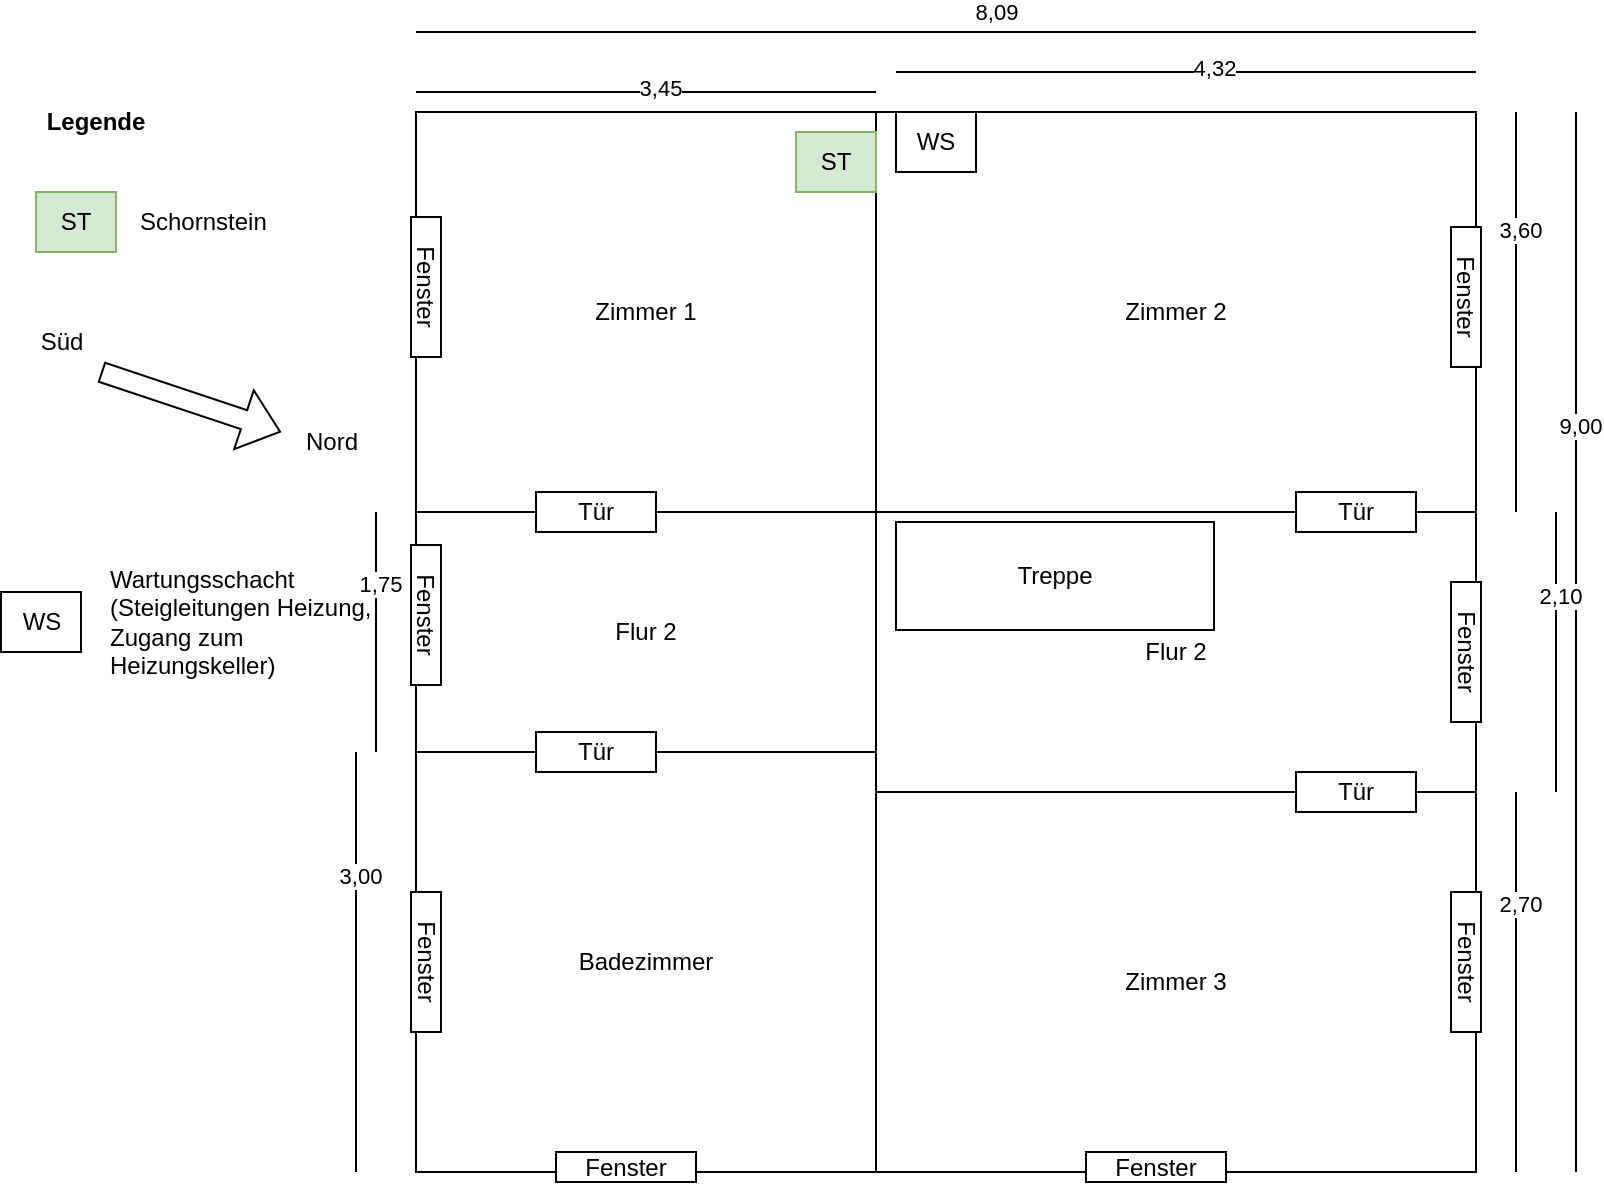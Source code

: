 <mxfile version="24.7.12">
  <diagram name="Seite-1" id="WLgMcWyRM6gNK8wQujN2">
    <mxGraphModel dx="1627" dy="1018" grid="1" gridSize="10" guides="1" tooltips="1" connect="1" arrows="1" fold="1" page="1" pageScale="1" pageWidth="827" pageHeight="1169" math="0" shadow="0">
      <root>
        <mxCell id="0" />
        <mxCell id="1" parent="0" />
        <mxCell id="peVB4DowgYNqrg0Xzfgz-1" value="" style="whiteSpace=wrap;html=1;aspect=fixed;fillColor=none;strokeColor=#d79b00;verticalAlign=middle;align=left;" parent="1" vertex="1">
          <mxGeometry x="230" y="80" width="530" height="530" as="geometry" />
        </mxCell>
        <mxCell id="peVB4DowgYNqrg0Xzfgz-2" value="Flur 2" style="rounded=0;whiteSpace=wrap;html=1;" parent="1" vertex="1">
          <mxGeometry x="460" y="280" width="300" height="140" as="geometry" />
        </mxCell>
        <mxCell id="peVB4DowgYNqrg0Xzfgz-3" value="Zimmer 3" style="rounded=0;whiteSpace=wrap;html=1;" parent="1" vertex="1">
          <mxGeometry x="460" y="420" width="300" height="190" as="geometry" />
        </mxCell>
        <mxCell id="peVB4DowgYNqrg0Xzfgz-5" value="Treppe" style="rounded=0;whiteSpace=wrap;html=1;" parent="1" vertex="1">
          <mxGeometry x="470" y="285" width="159" height="54" as="geometry" />
        </mxCell>
        <mxCell id="peVB4DowgYNqrg0Xzfgz-6" value="Flur 2" style="rounded=0;whiteSpace=wrap;html=1;" parent="1" vertex="1">
          <mxGeometry x="230" y="280" width="230" height="120" as="geometry" />
        </mxCell>
        <mxCell id="peVB4DowgYNqrg0Xzfgz-7" value="Badezimmer" style="rounded=0;whiteSpace=wrap;html=1;" parent="1" vertex="1">
          <mxGeometry x="230" y="400" width="230" height="210" as="geometry" />
        </mxCell>
        <mxCell id="peVB4DowgYNqrg0Xzfgz-8" value="Zimmer 1" style="rounded=0;whiteSpace=wrap;html=1;" parent="1" vertex="1">
          <mxGeometry x="230" y="80" width="230" height="200" as="geometry" />
        </mxCell>
        <mxCell id="peVB4DowgYNqrg0Xzfgz-9" value="Zimmer 2" style="rounded=0;whiteSpace=wrap;html=1;" parent="1" vertex="1">
          <mxGeometry x="460" y="80" width="300" height="200" as="geometry" />
        </mxCell>
        <mxCell id="peVB4DowgYNqrg0Xzfgz-10" value="" style="endArrow=none;html=1;rounded=0;" parent="1" edge="1">
          <mxGeometry width="50" height="50" relative="1" as="geometry">
            <mxPoint x="460" y="70" as="sourcePoint" />
            <mxPoint x="230" y="70" as="targetPoint" />
          </mxGeometry>
        </mxCell>
        <mxCell id="peVB4DowgYNqrg0Xzfgz-11" value="3,45" style="edgeLabel;html=1;align=center;verticalAlign=middle;resizable=0;points=[];" parent="peVB4DowgYNqrg0Xzfgz-10" vertex="1" connectable="0">
          <mxGeometry x="-0.061" y="-2" relative="1" as="geometry">
            <mxPoint as="offset" />
          </mxGeometry>
        </mxCell>
        <mxCell id="peVB4DowgYNqrg0Xzfgz-12" value="" style="endArrow=none;html=1;rounded=0;" parent="1" edge="1">
          <mxGeometry width="50" height="50" relative="1" as="geometry">
            <mxPoint x="760" y="60" as="sourcePoint" />
            <mxPoint x="470" y="60" as="targetPoint" />
          </mxGeometry>
        </mxCell>
        <mxCell id="peVB4DowgYNqrg0Xzfgz-13" value="3" style="edgeLabel;html=1;align=center;verticalAlign=middle;resizable=0;points=[];" parent="peVB4DowgYNqrg0Xzfgz-12" vertex="1" connectable="0">
          <mxGeometry x="-0.069" y="-2" relative="1" as="geometry">
            <mxPoint as="offset" />
          </mxGeometry>
        </mxCell>
        <mxCell id="peVB4DowgYNqrg0Xzfgz-14" value="4,32" style="edgeLabel;html=1;align=center;verticalAlign=middle;resizable=0;points=[];" parent="peVB4DowgYNqrg0Xzfgz-12" vertex="1" connectable="0">
          <mxGeometry x="-0.097" y="-2" relative="1" as="geometry">
            <mxPoint as="offset" />
          </mxGeometry>
        </mxCell>
        <mxCell id="peVB4DowgYNqrg0Xzfgz-15" value="" style="endArrow=none;html=1;rounded=0;" parent="1" edge="1">
          <mxGeometry width="50" height="50" relative="1" as="geometry">
            <mxPoint x="760" y="40" as="sourcePoint" />
            <mxPoint x="230" y="40" as="targetPoint" />
          </mxGeometry>
        </mxCell>
        <mxCell id="peVB4DowgYNqrg0Xzfgz-16" value="&lt;div&gt;8,09&lt;/div&gt;" style="edgeLabel;html=1;align=center;verticalAlign=middle;resizable=0;points=[];" parent="peVB4DowgYNqrg0Xzfgz-15" vertex="1" connectable="0">
          <mxGeometry x="-0.185" y="2" relative="1" as="geometry">
            <mxPoint x="-24" y="-12" as="offset" />
          </mxGeometry>
        </mxCell>
        <mxCell id="peVB4DowgYNqrg0Xzfgz-17" value="ST" style="rounded=0;whiteSpace=wrap;html=1;fillColor=#d5e8d4;strokeColor=#82b366;" parent="1" vertex="1">
          <mxGeometry x="420" y="90" width="40" height="30" as="geometry" />
        </mxCell>
        <mxCell id="peVB4DowgYNqrg0Xzfgz-18" value="ST" style="rounded=0;whiteSpace=wrap;html=1;fillColor=#d5e8d4;strokeColor=#82b366;" parent="1" vertex="1">
          <mxGeometry x="40" y="120" width="40" height="30" as="geometry" />
        </mxCell>
        <mxCell id="peVB4DowgYNqrg0Xzfgz-19" value="Schornstein " style="text;html=1;align=left;verticalAlign=middle;whiteSpace=wrap;rounded=0;" parent="1" vertex="1">
          <mxGeometry x="90" y="120" width="60" height="30" as="geometry" />
        </mxCell>
        <mxCell id="peVB4DowgYNqrg0Xzfgz-20" value="Legende" style="text;html=1;align=center;verticalAlign=middle;whiteSpace=wrap;rounded=0;fontStyle=1" parent="1" vertex="1">
          <mxGeometry x="40" y="70" width="60" height="30" as="geometry" />
        </mxCell>
        <mxCell id="BfFW0c4Qb9V58yHOBqm7-1" value="" style="endArrow=none;html=1;rounded=0;" edge="1" parent="1">
          <mxGeometry width="50" height="50" relative="1" as="geometry">
            <mxPoint x="780" y="280" as="sourcePoint" />
            <mxPoint x="780" y="80" as="targetPoint" />
          </mxGeometry>
        </mxCell>
        <mxCell id="BfFW0c4Qb9V58yHOBqm7-2" value="3,60" style="edgeLabel;html=1;align=center;verticalAlign=middle;resizable=0;points=[];" vertex="1" connectable="0" parent="BfFW0c4Qb9V58yHOBqm7-1">
          <mxGeometry x="0.41" y="-2" relative="1" as="geometry">
            <mxPoint as="offset" />
          </mxGeometry>
        </mxCell>
        <mxCell id="BfFW0c4Qb9V58yHOBqm7-3" value="" style="endArrow=none;html=1;rounded=0;" edge="1" parent="1">
          <mxGeometry width="50" height="50" relative="1" as="geometry">
            <mxPoint x="810" y="610" as="sourcePoint" />
            <mxPoint x="810" y="80" as="targetPoint" />
          </mxGeometry>
        </mxCell>
        <mxCell id="BfFW0c4Qb9V58yHOBqm7-4" value="9,00" style="edgeLabel;html=1;align=center;verticalAlign=middle;resizable=0;points=[];" vertex="1" connectable="0" parent="BfFW0c4Qb9V58yHOBqm7-3">
          <mxGeometry x="0.41" y="-2" relative="1" as="geometry">
            <mxPoint as="offset" />
          </mxGeometry>
        </mxCell>
        <mxCell id="BfFW0c4Qb9V58yHOBqm7-5" value="" style="endArrow=none;html=1;rounded=0;" edge="1" parent="1">
          <mxGeometry width="50" height="50" relative="1" as="geometry">
            <mxPoint x="780" y="610" as="sourcePoint" />
            <mxPoint x="780" y="420" as="targetPoint" />
          </mxGeometry>
        </mxCell>
        <mxCell id="BfFW0c4Qb9V58yHOBqm7-6" value="2,70" style="edgeLabel;html=1;align=center;verticalAlign=middle;resizable=0;points=[];" vertex="1" connectable="0" parent="BfFW0c4Qb9V58yHOBqm7-5">
          <mxGeometry x="0.41" y="-2" relative="1" as="geometry">
            <mxPoint as="offset" />
          </mxGeometry>
        </mxCell>
        <mxCell id="BfFW0c4Qb9V58yHOBqm7-7" value="" style="endArrow=none;html=1;rounded=0;" edge="1" parent="1">
          <mxGeometry width="50" height="50" relative="1" as="geometry">
            <mxPoint x="800" y="420" as="sourcePoint" />
            <mxPoint x="800" y="280" as="targetPoint" />
          </mxGeometry>
        </mxCell>
        <mxCell id="BfFW0c4Qb9V58yHOBqm7-8" value="2,10" style="edgeLabel;html=1;align=center;verticalAlign=middle;resizable=0;points=[];" vertex="1" connectable="0" parent="BfFW0c4Qb9V58yHOBqm7-7">
          <mxGeometry x="0.41" y="-2" relative="1" as="geometry">
            <mxPoint as="offset" />
          </mxGeometry>
        </mxCell>
        <mxCell id="BfFW0c4Qb9V58yHOBqm7-9" value="" style="endArrow=none;html=1;rounded=0;" edge="1" parent="1">
          <mxGeometry width="50" height="50" relative="1" as="geometry">
            <mxPoint x="200" y="610" as="sourcePoint" />
            <mxPoint x="200" y="400" as="targetPoint" />
          </mxGeometry>
        </mxCell>
        <mxCell id="BfFW0c4Qb9V58yHOBqm7-10" value="3,00" style="edgeLabel;html=1;align=center;verticalAlign=middle;resizable=0;points=[];" vertex="1" connectable="0" parent="BfFW0c4Qb9V58yHOBqm7-9">
          <mxGeometry x="0.41" y="-2" relative="1" as="geometry">
            <mxPoint as="offset" />
          </mxGeometry>
        </mxCell>
        <mxCell id="BfFW0c4Qb9V58yHOBqm7-11" value="" style="endArrow=none;html=1;rounded=0;" edge="1" parent="1">
          <mxGeometry width="50" height="50" relative="1" as="geometry">
            <mxPoint x="210" y="400" as="sourcePoint" />
            <mxPoint x="210" y="280" as="targetPoint" />
          </mxGeometry>
        </mxCell>
        <mxCell id="BfFW0c4Qb9V58yHOBqm7-12" value="&lt;div&gt;1,75&lt;/div&gt;" style="edgeLabel;html=1;align=center;verticalAlign=middle;resizable=0;points=[];" vertex="1" connectable="0" parent="BfFW0c4Qb9V58yHOBqm7-11">
          <mxGeometry x="0.41" y="-2" relative="1" as="geometry">
            <mxPoint as="offset" />
          </mxGeometry>
        </mxCell>
        <mxCell id="BfFW0c4Qb9V58yHOBqm7-14" value="WS" style="rounded=0;whiteSpace=wrap;html=1;" vertex="1" parent="1">
          <mxGeometry x="470" y="80" width="40" height="30" as="geometry" />
        </mxCell>
        <mxCell id="BfFW0c4Qb9V58yHOBqm7-15" value="" style="shape=flexArrow;endArrow=classic;html=1;rounded=0;" edge="1" parent="1">
          <mxGeometry width="50" height="50" relative="1" as="geometry">
            <mxPoint x="72.5" y="210" as="sourcePoint" />
            <mxPoint x="162.5" y="240" as="targetPoint" />
          </mxGeometry>
        </mxCell>
        <mxCell id="BfFW0c4Qb9V58yHOBqm7-16" value="Süd" style="text;html=1;align=center;verticalAlign=middle;whiteSpace=wrap;rounded=0;" vertex="1" parent="1">
          <mxGeometry x="22.5" y="180" width="60" height="30" as="geometry" />
        </mxCell>
        <mxCell id="BfFW0c4Qb9V58yHOBqm7-17" value="Nord" style="text;html=1;align=center;verticalAlign=middle;whiteSpace=wrap;rounded=0;" vertex="1" parent="1">
          <mxGeometry x="157.5" y="230" width="60" height="30" as="geometry" />
        </mxCell>
        <mxCell id="BfFW0c4Qb9V58yHOBqm7-18" value="Fenster" style="rounded=0;whiteSpace=wrap;html=1;rotation=90;" vertex="1" parent="1">
          <mxGeometry x="720" y="165" width="70" height="15" as="geometry" />
        </mxCell>
        <mxCell id="BfFW0c4Qb9V58yHOBqm7-19" value="Fenster" style="rounded=0;whiteSpace=wrap;html=1;rotation=90;" vertex="1" parent="1">
          <mxGeometry x="720" y="497.5" width="70" height="15" as="geometry" />
        </mxCell>
        <mxCell id="BfFW0c4Qb9V58yHOBqm7-20" value="Fenster" style="rounded=0;whiteSpace=wrap;html=1;rotation=90;" vertex="1" parent="1">
          <mxGeometry x="200" y="160" width="70" height="15" as="geometry" />
        </mxCell>
        <mxCell id="BfFW0c4Qb9V58yHOBqm7-21" value="Fenster" style="rounded=0;whiteSpace=wrap;html=1;rotation=90;" vertex="1" parent="1">
          <mxGeometry x="200" y="497.5" width="70" height="15" as="geometry" />
        </mxCell>
        <mxCell id="BfFW0c4Qb9V58yHOBqm7-22" value="Fenster" style="rounded=0;whiteSpace=wrap;html=1;" vertex="1" parent="1">
          <mxGeometry x="565" y="600" width="70" height="15" as="geometry" />
        </mxCell>
        <mxCell id="BfFW0c4Qb9V58yHOBqm7-23" value="Fenster" style="rounded=0;whiteSpace=wrap;html=1;" vertex="1" parent="1">
          <mxGeometry x="300" y="600" width="70" height="15" as="geometry" />
        </mxCell>
        <mxCell id="BfFW0c4Qb9V58yHOBqm7-25" value="Tür" style="rounded=0;whiteSpace=wrap;html=1;" vertex="1" parent="1">
          <mxGeometry x="290" y="270" width="60" height="20" as="geometry" />
        </mxCell>
        <mxCell id="BfFW0c4Qb9V58yHOBqm7-26" value="Tür" style="rounded=0;whiteSpace=wrap;html=1;" vertex="1" parent="1">
          <mxGeometry x="290" y="390" width="60" height="20" as="geometry" />
        </mxCell>
        <mxCell id="BfFW0c4Qb9V58yHOBqm7-27" value="Tür" style="rounded=0;whiteSpace=wrap;html=1;" vertex="1" parent="1">
          <mxGeometry x="670" y="410" width="60" height="20" as="geometry" />
        </mxCell>
        <mxCell id="BfFW0c4Qb9V58yHOBqm7-28" value="Tür" style="rounded=0;whiteSpace=wrap;html=1;" vertex="1" parent="1">
          <mxGeometry x="670" y="270" width="60" height="20" as="geometry" />
        </mxCell>
        <mxCell id="BfFW0c4Qb9V58yHOBqm7-29" value="WS" style="rounded=0;whiteSpace=wrap;html=1;" vertex="1" parent="1">
          <mxGeometry x="22.5" y="320" width="40" height="30" as="geometry" />
        </mxCell>
        <mxCell id="BfFW0c4Qb9V58yHOBqm7-30" value="Wartungsschacht&lt;br&gt;(Steigleitungen Heizung, Zugang zum Heizungskeller)" style="text;html=1;align=left;verticalAlign=middle;whiteSpace=wrap;rounded=0;" vertex="1" parent="1">
          <mxGeometry x="74.5" y="320" width="140" height="30" as="geometry" />
        </mxCell>
        <mxCell id="BfFW0c4Qb9V58yHOBqm7-31" value="Fenster" style="rounded=0;whiteSpace=wrap;html=1;rotation=90;" vertex="1" parent="1">
          <mxGeometry x="720" y="342.5" width="70" height="15" as="geometry" />
        </mxCell>
        <mxCell id="BfFW0c4Qb9V58yHOBqm7-32" value="Fenster" style="rounded=0;whiteSpace=wrap;html=1;rotation=90;" vertex="1" parent="1">
          <mxGeometry x="200" y="324" width="70" height="15" as="geometry" />
        </mxCell>
      </root>
    </mxGraphModel>
  </diagram>
</mxfile>
